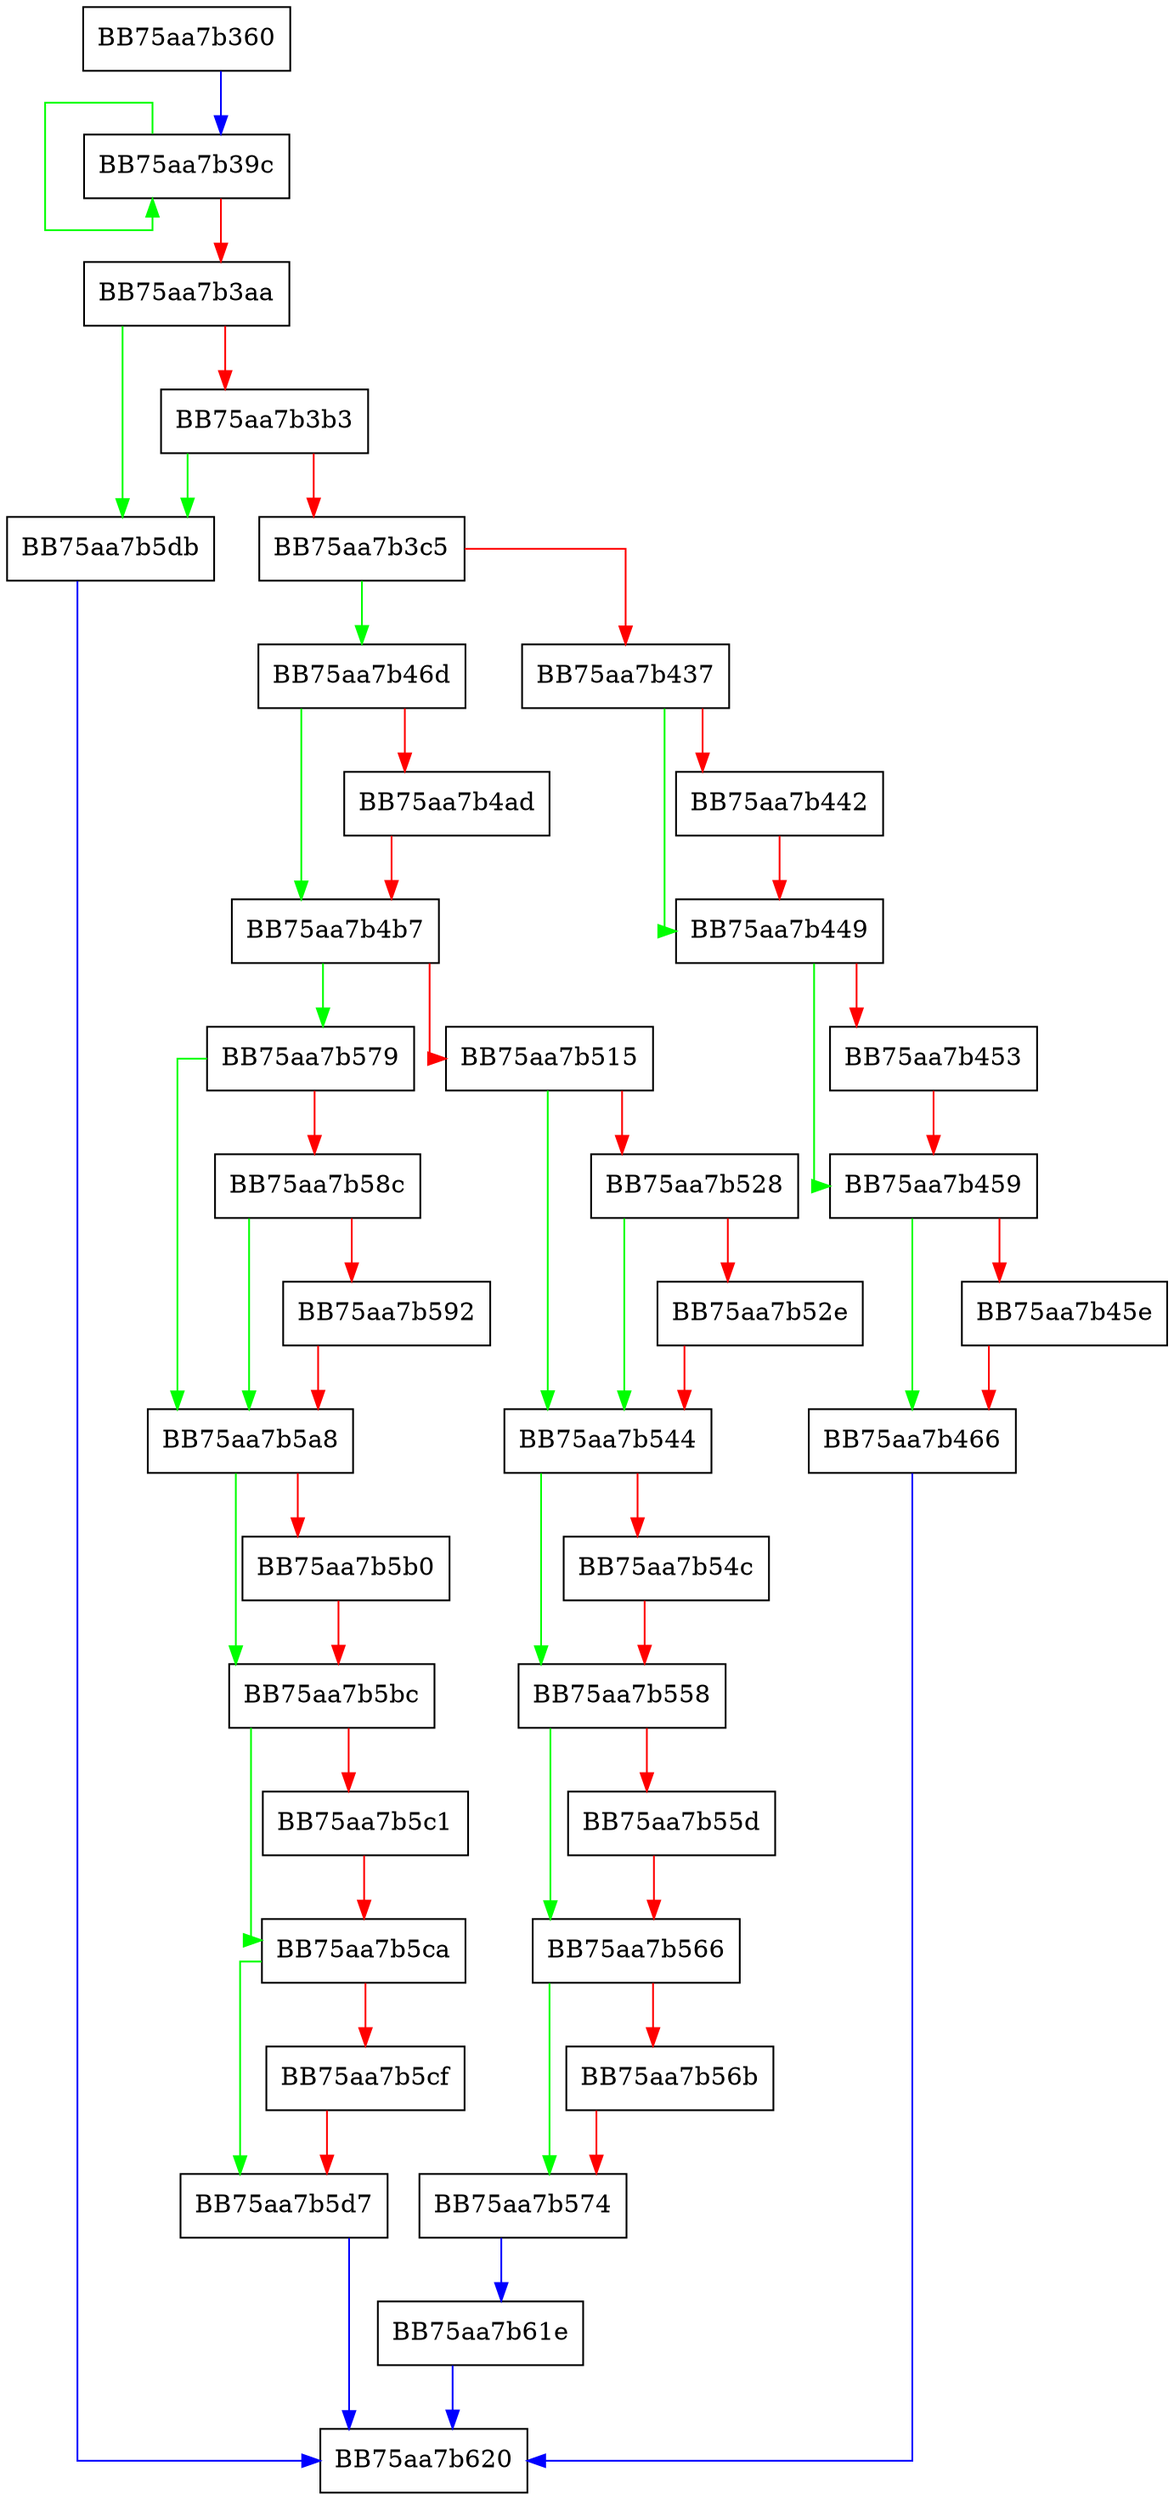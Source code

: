 digraph IsDynamicConfigTestMode {
  node [shape="box"];
  graph [splines=ortho];
  BB75aa7b360 -> BB75aa7b39c [color="blue"];
  BB75aa7b39c -> BB75aa7b39c [color="green"];
  BB75aa7b39c -> BB75aa7b3aa [color="red"];
  BB75aa7b3aa -> BB75aa7b5db [color="green"];
  BB75aa7b3aa -> BB75aa7b3b3 [color="red"];
  BB75aa7b3b3 -> BB75aa7b5db [color="green"];
  BB75aa7b3b3 -> BB75aa7b3c5 [color="red"];
  BB75aa7b3c5 -> BB75aa7b46d [color="green"];
  BB75aa7b3c5 -> BB75aa7b437 [color="red"];
  BB75aa7b437 -> BB75aa7b449 [color="green"];
  BB75aa7b437 -> BB75aa7b442 [color="red"];
  BB75aa7b442 -> BB75aa7b449 [color="red"];
  BB75aa7b449 -> BB75aa7b459 [color="green"];
  BB75aa7b449 -> BB75aa7b453 [color="red"];
  BB75aa7b453 -> BB75aa7b459 [color="red"];
  BB75aa7b459 -> BB75aa7b466 [color="green"];
  BB75aa7b459 -> BB75aa7b45e [color="red"];
  BB75aa7b45e -> BB75aa7b466 [color="red"];
  BB75aa7b466 -> BB75aa7b620 [color="blue"];
  BB75aa7b46d -> BB75aa7b4b7 [color="green"];
  BB75aa7b46d -> BB75aa7b4ad [color="red"];
  BB75aa7b4ad -> BB75aa7b4b7 [color="red"];
  BB75aa7b4b7 -> BB75aa7b579 [color="green"];
  BB75aa7b4b7 -> BB75aa7b515 [color="red"];
  BB75aa7b515 -> BB75aa7b544 [color="green"];
  BB75aa7b515 -> BB75aa7b528 [color="red"];
  BB75aa7b528 -> BB75aa7b544 [color="green"];
  BB75aa7b528 -> BB75aa7b52e [color="red"];
  BB75aa7b52e -> BB75aa7b544 [color="red"];
  BB75aa7b544 -> BB75aa7b558 [color="green"];
  BB75aa7b544 -> BB75aa7b54c [color="red"];
  BB75aa7b54c -> BB75aa7b558 [color="red"];
  BB75aa7b558 -> BB75aa7b566 [color="green"];
  BB75aa7b558 -> BB75aa7b55d [color="red"];
  BB75aa7b55d -> BB75aa7b566 [color="red"];
  BB75aa7b566 -> BB75aa7b574 [color="green"];
  BB75aa7b566 -> BB75aa7b56b [color="red"];
  BB75aa7b56b -> BB75aa7b574 [color="red"];
  BB75aa7b574 -> BB75aa7b61e [color="blue"];
  BB75aa7b579 -> BB75aa7b5a8 [color="green"];
  BB75aa7b579 -> BB75aa7b58c [color="red"];
  BB75aa7b58c -> BB75aa7b5a8 [color="green"];
  BB75aa7b58c -> BB75aa7b592 [color="red"];
  BB75aa7b592 -> BB75aa7b5a8 [color="red"];
  BB75aa7b5a8 -> BB75aa7b5bc [color="green"];
  BB75aa7b5a8 -> BB75aa7b5b0 [color="red"];
  BB75aa7b5b0 -> BB75aa7b5bc [color="red"];
  BB75aa7b5bc -> BB75aa7b5ca [color="green"];
  BB75aa7b5bc -> BB75aa7b5c1 [color="red"];
  BB75aa7b5c1 -> BB75aa7b5ca [color="red"];
  BB75aa7b5ca -> BB75aa7b5d7 [color="green"];
  BB75aa7b5ca -> BB75aa7b5cf [color="red"];
  BB75aa7b5cf -> BB75aa7b5d7 [color="red"];
  BB75aa7b5d7 -> BB75aa7b620 [color="blue"];
  BB75aa7b5db -> BB75aa7b620 [color="blue"];
  BB75aa7b61e -> BB75aa7b620 [color="blue"];
}